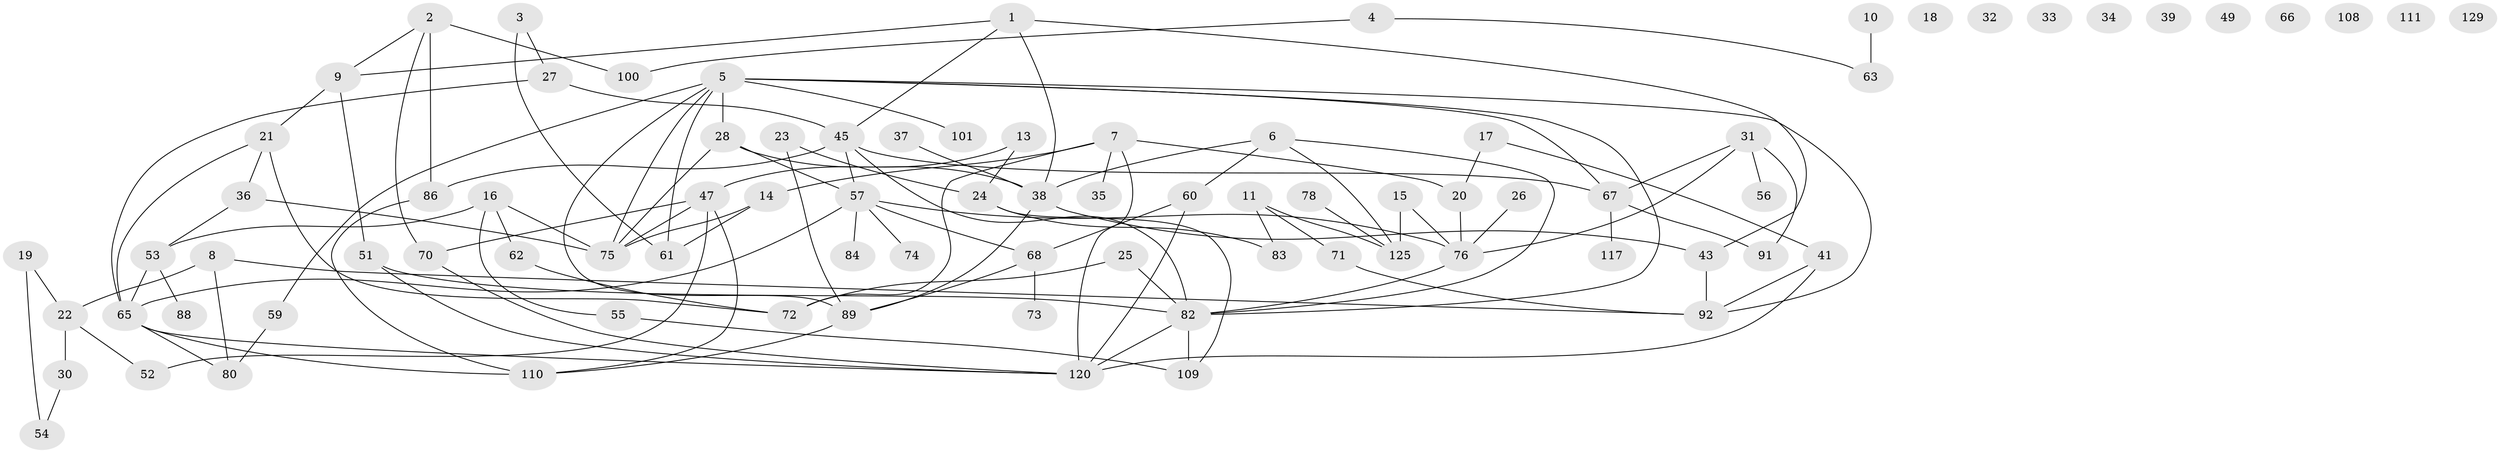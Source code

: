 // original degree distribution, {4: 0.17054263565891473, 3: 0.20930232558139536, 2: 0.27906976744186046, 6: 0.031007751937984496, 5: 0.046511627906976744, 1: 0.17829457364341086, 0: 0.06976744186046512, 7: 0.015503875968992248}
// Generated by graph-tools (version 1.1) at 2025/41/03/06/25 10:41:21]
// undirected, 85 vertices, 121 edges
graph export_dot {
graph [start="1"]
  node [color=gray90,style=filled];
  1 [super="+44"];
  2 [super="+58"];
  3 [super="+95"];
  4 [super="+119"];
  5 [super="+118"];
  6 [super="+97"];
  7 [super="+29"];
  8 [super="+94"];
  9 [super="+12"];
  10;
  11 [super="+121"];
  13 [super="+48"];
  14 [super="+69"];
  15;
  16 [super="+115"];
  17;
  18;
  19;
  20 [super="+81"];
  21 [super="+103"];
  22 [super="+50"];
  23 [super="+40"];
  24;
  25;
  26 [super="+105"];
  27;
  28;
  30;
  31 [super="+46"];
  32 [super="+90"];
  33;
  34;
  35;
  36;
  37 [super="+85"];
  38 [super="+42"];
  39;
  41;
  43 [super="+114"];
  45 [super="+79"];
  47 [super="+107"];
  49;
  51 [super="+104"];
  52;
  53 [super="+112"];
  54 [super="+106"];
  55;
  56;
  57 [super="+102"];
  59 [super="+64"];
  60;
  61;
  62;
  63;
  65 [super="+96"];
  66;
  67 [super="+77"];
  68 [super="+113"];
  70;
  71;
  72 [super="+128"];
  73;
  74 [super="+98"];
  75 [super="+87"];
  76 [super="+127"];
  78;
  80 [super="+126"];
  82 [super="+116"];
  83;
  84;
  86 [super="+99"];
  88;
  89 [super="+122"];
  91;
  92 [super="+93"];
  100;
  101;
  108;
  109 [super="+124"];
  110;
  111;
  117;
  120 [super="+123"];
  125;
  129;
  1 -- 38;
  1 -- 9;
  1 -- 43;
  1 -- 45;
  2 -- 9;
  2 -- 100;
  2 -- 70;
  2 -- 86;
  3 -- 27;
  3 -- 61;
  4 -- 63;
  4 -- 100;
  5 -- 61;
  5 -- 67;
  5 -- 89;
  5 -- 59;
  5 -- 101;
  5 -- 75;
  5 -- 92;
  5 -- 28;
  5 -- 82;
  6 -- 38;
  6 -- 82;
  6 -- 60;
  6 -- 125;
  7 -- 14;
  7 -- 35;
  7 -- 72;
  7 -- 120;
  7 -- 20;
  8 -- 22 [weight=2];
  8 -- 92;
  8 -- 80;
  9 -- 21;
  9 -- 51;
  10 -- 63;
  11 -- 71;
  11 -- 83;
  11 -- 125;
  13 -- 24;
  13 -- 47;
  14 -- 61;
  14 -- 75;
  15 -- 125;
  15 -- 76;
  16 -- 62;
  16 -- 53;
  16 -- 55;
  16 -- 75;
  17 -- 20;
  17 -- 41;
  19 -- 54;
  19 -- 22;
  20 -- 76;
  21 -- 65;
  21 -- 72;
  21 -- 36;
  22 -- 30;
  22 -- 52;
  23 -- 24;
  23 -- 89;
  24 -- 83;
  24 -- 109;
  25 -- 82;
  25 -- 72;
  26 -- 76;
  27 -- 45;
  27 -- 65;
  28 -- 38;
  28 -- 57;
  28 -- 75;
  30 -- 54;
  31 -- 56;
  31 -- 91;
  31 -- 67;
  31 -- 76;
  36 -- 75;
  36 -- 53;
  37 -- 38;
  38 -- 89;
  38 -- 43;
  41 -- 92;
  41 -- 120;
  43 -- 92;
  45 -- 57;
  45 -- 86;
  45 -- 67;
  45 -- 82;
  47 -- 110;
  47 -- 52;
  47 -- 70;
  47 -- 75;
  51 -- 82;
  51 -- 120;
  53 -- 65;
  53 -- 88;
  55 -- 109;
  57 -- 65;
  57 -- 84;
  57 -- 74;
  57 -- 76;
  57 -- 68;
  59 -- 80;
  60 -- 120;
  60 -- 68;
  62 -- 72;
  65 -- 110;
  65 -- 80;
  65 -- 120;
  67 -- 91;
  67 -- 117;
  68 -- 73;
  68 -- 89;
  70 -- 120;
  71 -- 92;
  76 -- 82;
  78 -- 125;
  82 -- 109;
  82 -- 120;
  86 -- 110;
  89 -- 110;
}
